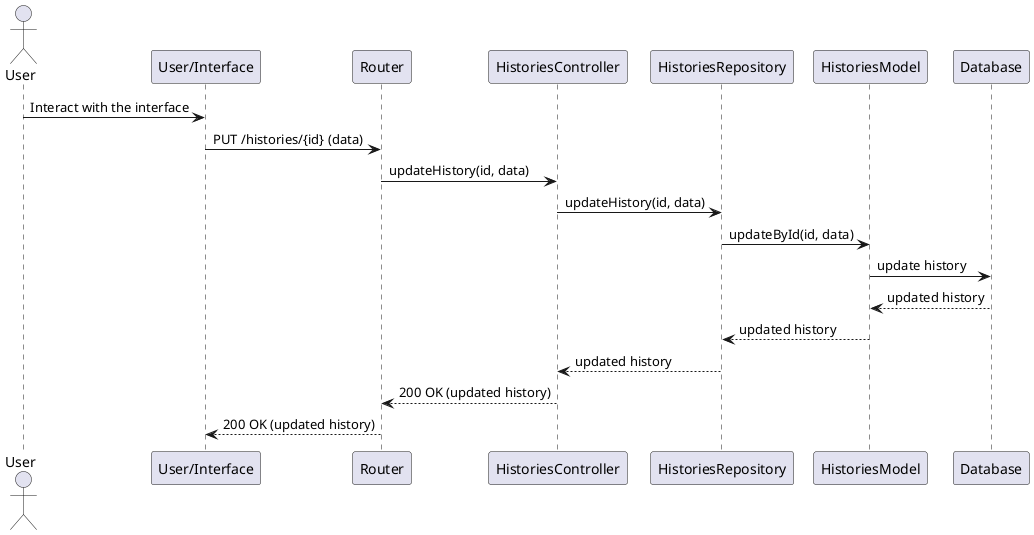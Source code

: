@startuml
actor User
participant "User/Interface" as UI
participant "Router" as Router
participant "HistoriesController" as Controller
participant "HistoriesRepository" as Repository
participant "HistoriesModel" as Model
participant "Database" as DB

User -> UI: Interact with the interface
UI -> Router: PUT /histories/{id} (data)
Router -> Controller: updateHistory(id, data)
Controller -> Repository: updateHistory(id, data)
Repository -> Model: updateById(id, data)
Model -> DB: update history
DB --> Model: updated history
Model --> Repository: updated history
Repository --> Controller: updated history
Controller --> Router: 200 OK (updated history)
Router --> UI: 200 OK (updated history)
@enduml
